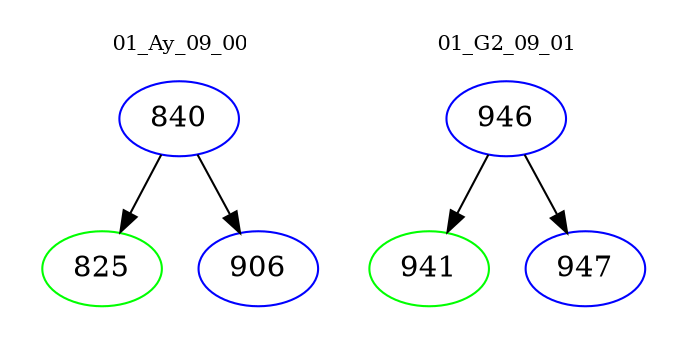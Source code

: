 digraph{
subgraph cluster_0 {
color = white
label = "01_Ay_09_00";
fontsize=10;
T0_840 [label="840", color="blue"]
T0_840 -> T0_825 [color="black"]
T0_825 [label="825", color="green"]
T0_840 -> T0_906 [color="black"]
T0_906 [label="906", color="blue"]
}
subgraph cluster_1 {
color = white
label = "01_G2_09_01";
fontsize=10;
T1_946 [label="946", color="blue"]
T1_946 -> T1_941 [color="black"]
T1_941 [label="941", color="green"]
T1_946 -> T1_947 [color="black"]
T1_947 [label="947", color="blue"]
}
}
